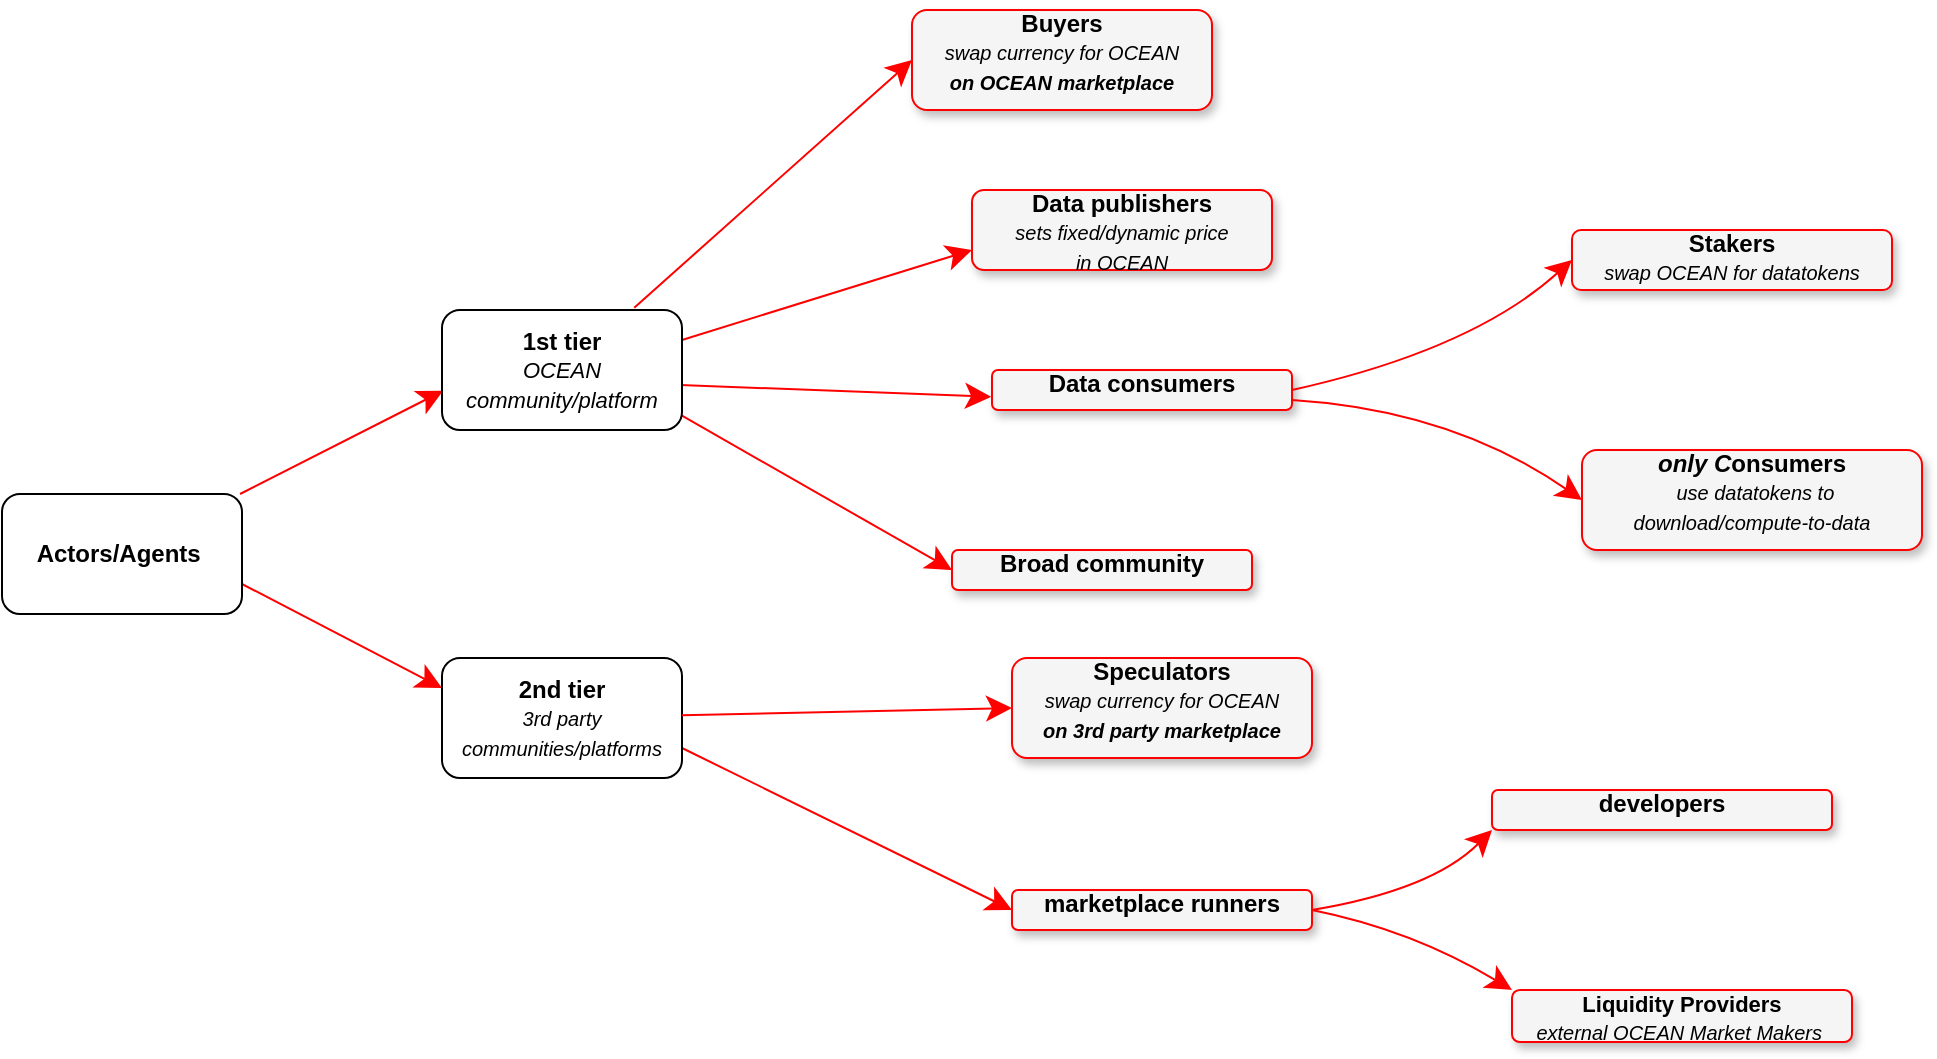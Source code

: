 <mxfile version="20.2.3" type="device"><diagram name="Page-1" id="9c096ad6-e400-ecc8-3e38-643d2caac077"><mxGraphModel dx="2062" dy="865" grid="1" gridSize="10" guides="1" tooltips="1" connect="1" arrows="1" fold="1" page="1" pageScale="1.5" pageWidth="1169" pageHeight="826" background="none" math="0" shadow="0"><root><mxCell id="0" style=";html=1;"/><mxCell id="1" style=";html=1;" parent="0"/><mxCell id="3cfceab9cabfe5b9-22" style="edgeStyle=none;curved=1;html=1;startSize=10;endArrow=classic;endFill=1;endSize=10;strokeColor=#FF0000;strokeWidth=1;fontSize=12;entryX=0.005;entryY=0.673;entryDx=0;entryDy=0;entryPerimeter=0;" parent="1" source="P1b6gLKfulOItII-BDZb-1" target="P1b6gLKfulOItII-BDZb-2" edge="1"><mxGeometry relative="1" as="geometry"><mxPoint x="317" y="436.752" as="sourcePoint"/><mxPoint x="410.294" y="390" as="targetPoint"/></mxGeometry></mxCell><mxCell id="3cfceab9cabfe5b9-26" style="edgeStyle=none;curved=1;html=1;startSize=10;endArrow=classic;endFill=1;endSize=10;strokeColor=#FF0000;strokeWidth=1;fontSize=12;exitX=1;exitY=0.75;exitDx=0;exitDy=0;entryX=0;entryY=0.25;entryDx=0;entryDy=0;" parent="1" source="P1b6gLKfulOItII-BDZb-1" target="P1b6gLKfulOItII-BDZb-3" edge="1"><mxGeometry relative="1" as="geometry"><mxPoint x="315.359" y="492" as="sourcePoint"/><mxPoint x="409.247" y="520.0" as="targetPoint"/></mxGeometry></mxCell><mxCell id="3cfceab9cabfe5b9-6" value="&lt;b&gt;Data consumers&lt;/b&gt;" style="text;html=1;strokeColor=#FF0000;fillColor=#f5f5f5;overflow=fill;rounded=1;shadow=1;fontSize=12;align=center;" parent="1" vertex="1"><mxGeometry x="690" y="370" width="150" height="20" as="geometry"/></mxCell><mxCell id="3cfceab9cabfe5b9-30" style="edgeStyle=none;curved=1;html=1;startSize=10;endArrow=classic;endFill=1;endSize=10;strokeColor=#FF0000;strokeWidth=1;fontSize=12;exitX=0.958;exitY=0.833;exitDx=0;exitDy=0;exitPerimeter=0;entryX=0;entryY=0.5;entryDx=0;entryDy=0;" parent="1" source="P1b6gLKfulOItII-BDZb-2" target="P1b6gLKfulOItII-BDZb-12" edge="1"><mxGeometry relative="1" as="geometry"><mxPoint x="727" y="404.481" as="targetPoint"/></mxGeometry></mxCell><mxCell id="3cfceab9cabfe5b9-8" value="&lt;b&gt;Data publishers&lt;/b&gt;&lt;br&gt;&lt;i style=&quot;font-size: 10px;&quot;&gt;sets fixed/dynamic price &lt;br&gt;in OCEAN&lt;/i&gt;" style="text;html=1;strokeColor=#FF0000;fillColor=#f5f5f5;overflow=fill;rounded=1;shadow=1;fontSize=12;align=center;" parent="1" vertex="1"><mxGeometry x="680" y="280" width="150" height="40" as="geometry"/></mxCell><mxCell id="3cfceab9cabfe5b9-23" style="edgeStyle=none;curved=1;html=1;startSize=10;endArrow=classic;endFill=1;endSize=10;strokeColor=#FF0000;strokeWidth=1;fontSize=12;entryX=-0.003;entryY=0.67;entryDx=0;entryDy=0;entryPerimeter=0;exitX=0.991;exitY=0.625;exitDx=0;exitDy=0;exitPerimeter=0;" parent="1" source="P1b6gLKfulOItII-BDZb-2" target="3cfceab9cabfe5b9-6" edge="1"><mxGeometry relative="1" as="geometry"><mxPoint x="550" y="344.418" as="sourcePoint"/><Array as="points"/></mxGeometry></mxCell><mxCell id="3cfceab9cabfe5b9-27" style="edgeStyle=none;curved=1;html=1;startSize=10;endArrow=classic;endFill=1;endSize=10;strokeColor=#FF0000;strokeWidth=1;fontSize=12;exitX=0.801;exitY=-0.019;exitDx=0;exitDy=0;exitPerimeter=0;entryX=0;entryY=0.5;entryDx=0;entryDy=0;" parent="1" source="P1b6gLKfulOItII-BDZb-2" target="P1b6gLKfulOItII-BDZb-5" edge="1"><mxGeometry relative="1" as="geometry"><mxPoint x="550" y="345" as="sourcePoint"/><mxPoint x="727" y="308.3" as="targetPoint"/></mxGeometry></mxCell><mxCell id="3cfceab9cabfe5b9-29" style="edgeStyle=none;curved=1;html=1;startSize=10;endArrow=classic;endFill=1;endSize=10;strokeColor=#FF0000;strokeWidth=1;fontSize=12;entryX=0;entryY=0.75;entryDx=0;entryDy=0;exitX=1;exitY=0.25;exitDx=0;exitDy=0;" parent="1" source="P1b6gLKfulOItII-BDZb-2" target="3cfceab9cabfe5b9-8" edge="1"><mxGeometry relative="1" as="geometry"><mxPoint x="540" y="380" as="sourcePoint"/></mxGeometry></mxCell><mxCell id="3cfceab9cabfe5b9-43" style="edgeStyle=none;curved=1;html=1;startSize=10;endArrow=classic;endFill=1;endSize=10;strokeColor=#FF0000;strokeWidth=1;fontSize=12;exitX=1;exitY=0.75;exitDx=0;exitDy=0;entryX=0;entryY=0.5;entryDx=0;entryDy=0;" parent="1" target="3cfceab9cabfe5b9-13" edge="1" source="P1b6gLKfulOItII-BDZb-3"><mxGeometry relative="1" as="geometry"><mxPoint x="550" y="558.242" as="sourcePoint"/></mxGeometry></mxCell><mxCell id="3cfceab9cabfe5b9-13" value="&lt;b&gt;marketplace runners&lt;/b&gt;" style="text;html=1;strokeColor=#FF0000;fillColor=#f5f5f5;overflow=fill;rounded=1;shadow=1;fontSize=12;align=center;" parent="1" vertex="1"><mxGeometry x="700" y="630" width="150" height="20" as="geometry"/></mxCell><mxCell id="P1b6gLKfulOItII-BDZb-1" value="&lt;b&gt;Actors/Agents&amp;nbsp;&lt;/b&gt;" style="rounded=1;whiteSpace=wrap;html=1;" parent="1" vertex="1"><mxGeometry x="195" y="432" width="120" height="60" as="geometry"/></mxCell><mxCell id="P1b6gLKfulOItII-BDZb-2" value="&lt;font style=&quot;font-weight: bold; font-size: 12px;&quot;&gt;1st tier&lt;/font&gt;&lt;br&gt;&lt;span style=&quot;font-size: 11px;&quot;&gt;&lt;i style=&quot;&quot;&gt;OCEAN community/platform&lt;/i&gt;&lt;/span&gt;" style="rounded=1;whiteSpace=wrap;html=1;" parent="1" vertex="1"><mxGeometry x="415" y="340" width="120" height="60" as="geometry"/></mxCell><mxCell id="P1b6gLKfulOItII-BDZb-3" value="&lt;b&gt;2nd tier&lt;/b&gt;&lt;br&gt;&lt;i style=&quot;&quot;&gt;&lt;font style=&quot;font-size: 10px;&quot;&gt;3rd party communities/platforms&lt;/font&gt;&lt;/i&gt;" style="rounded=1;whiteSpace=wrap;html=1;" parent="1" vertex="1"><mxGeometry x="415" y="514" width="120" height="60" as="geometry"/></mxCell><mxCell id="P1b6gLKfulOItII-BDZb-5" value="&lt;blockquote style=&quot;margin: 0 0 0 40px; border: none; padding: 0px;&quot;&gt;&lt;/blockquote&gt;&lt;b&gt;Buyers&lt;/b&gt;&lt;br&gt;&lt;i style=&quot;font-size: 10px;&quot;&gt;swap currency for OCEAN&lt;br&gt;&lt;b&gt;on OCEAN marketplace&lt;/b&gt;&lt;br&gt;&lt;/i&gt;" style="text;html=1;strokeColor=#FF0000;fillColor=#f5f5f5;overflow=fill;rounded=1;shadow=1;fontSize=12;align=center;" parent="1" vertex="1"><mxGeometry x="650" y="190" width="150" height="50" as="geometry"/></mxCell><mxCell id="P1b6gLKfulOItII-BDZb-11" style="edgeStyle=orthogonalEdgeStyle;rounded=1;orthogonalLoop=1;jettySize=auto;html=1;exitX=0.5;exitY=1;exitDx=0;exitDy=0;" parent="1" source="3cfceab9cabfe5b9-6" target="3cfceab9cabfe5b9-6" edge="1"><mxGeometry relative="1" as="geometry"/></mxCell><mxCell id="P1b6gLKfulOItII-BDZb-12" value="&lt;blockquote style=&quot;margin: 0 0 0 40px; border: none; padding: 0px;&quot;&gt;&lt;/blockquote&gt;&lt;b&gt;Broad community&lt;/b&gt;" style="text;html=1;strokeColor=#FF0000;fillColor=#f5f5f5;overflow=fill;rounded=1;shadow=1;fontSize=12;align=center;" parent="1" vertex="1"><mxGeometry x="670" y="460" width="150" height="20" as="geometry"/></mxCell><mxCell id="P1b6gLKfulOItII-BDZb-14" value="&lt;b&gt;Stakers&lt;br&gt;&lt;/b&gt;&lt;i&gt;&lt;font style=&quot;font-size: 10px;&quot;&gt;swap OCEAN for datatokens&lt;/font&gt;&lt;/i&gt;" style="text;html=1;strokeColor=#FF0000;fillColor=#f5f5f5;overflow=fill;rounded=1;shadow=1;fontSize=12;align=center;verticalAlign=middle;" parent="1" vertex="1"><mxGeometry x="980" y="300" width="160" height="30" as="geometry"/></mxCell><mxCell id="P1b6gLKfulOItII-BDZb-17" value="&lt;b&gt;&lt;i&gt;only C&lt;/i&gt;onsumers&lt;/b&gt;&lt;br&gt;&amp;nbsp;&lt;font style=&quot;font-size: 10px;&quot;&gt;&lt;i&gt;use datatokens to&lt;/i&gt;&lt;br&gt;&lt;i&gt;download/compute-to-data&lt;/i&gt;&lt;/font&gt;" style="text;html=1;strokeColor=#FF0000;fillColor=#f5f5f5;overflow=fill;rounded=1;shadow=1;fontSize=12;align=center;" parent="1" vertex="1"><mxGeometry x="985" y="410" width="170" height="50" as="geometry"/></mxCell><mxCell id="CGGhIp-4mPEARs5nGDx0-2" style="edgeStyle=none;curved=1;html=1;startSize=10;endArrow=classic;endFill=1;endSize=10;strokeColor=#FF0000;strokeWidth=1;fontSize=12;entryX=0;entryY=0.5;entryDx=0;entryDy=0;exitX=1;exitY=0.5;exitDx=0;exitDy=0;" edge="1" parent="1" source="3cfceab9cabfe5b9-6" target="P1b6gLKfulOItII-BDZb-14"><mxGeometry relative="1" as="geometry"><mxPoint x="790.0" y="260.002" as="sourcePoint"/><Array as="points"><mxPoint x="930" y="360"/></Array><mxPoint x="954.55" y="203.87" as="targetPoint"/></mxGeometry></mxCell><mxCell id="CGGhIp-4mPEARs5nGDx0-3" style="edgeStyle=none;curved=1;html=1;startSize=10;endArrow=classic;endFill=1;endSize=10;strokeColor=#FF0000;strokeWidth=1;fontSize=12;entryX=0;entryY=0.5;entryDx=0;entryDy=0;exitX=1;exitY=0.75;exitDx=0;exitDy=0;" edge="1" parent="1" source="3cfceab9cabfe5b9-6" target="P1b6gLKfulOItII-BDZb-17"><mxGeometry relative="1" as="geometry"><mxPoint x="759.72" y="360.002" as="sourcePoint"/><Array as="points"><mxPoint x="920" y="390"/></Array><mxPoint x="924.27" y="303.87" as="targetPoint"/></mxGeometry></mxCell><mxCell id="CGGhIp-4mPEARs5nGDx0-4" value="&lt;blockquote style=&quot;margin: 0 0 0 40px; border: none; padding: 0px;&quot;&gt;&lt;/blockquote&gt;&lt;b&gt;Speculators&lt;/b&gt;&lt;br&gt;&lt;i&gt;&lt;font style=&quot;font-size: 10px;&quot;&gt;swap currency for OCEAN&lt;/font&gt;&lt;br&gt;&lt;b&gt;&lt;font style=&quot;font-size: 10px;&quot;&gt;on 3rd party marketplace&lt;/font&gt;&lt;/b&gt;&lt;br&gt;&lt;/i&gt;" style="text;html=1;strokeColor=#FF0000;fillColor=#f5f5f5;overflow=fill;rounded=1;shadow=1;fontSize=12;align=center;" vertex="1" parent="1"><mxGeometry x="700" y="514" width="150" height="50" as="geometry"/></mxCell><mxCell id="CGGhIp-4mPEARs5nGDx0-6" style="edgeStyle=none;curved=1;html=1;startSize=10;endArrow=classic;endFill=1;endSize=10;strokeColor=#FF0000;strokeWidth=1;fontSize=12;entryX=0;entryY=0.5;entryDx=0;entryDy=0;" edge="1" parent="1" source="P1b6gLKfulOItII-BDZb-3" target="CGGhIp-4mPEARs5nGDx0-4"><mxGeometry relative="1" as="geometry"><mxPoint x="705.04" y="540.02" as="targetPoint"/><mxPoint x="550" y="540" as="sourcePoint"/></mxGeometry></mxCell><mxCell id="CGGhIp-4mPEARs5nGDx0-9" value="&lt;b&gt;developers&lt;/b&gt;" style="text;html=1;strokeColor=#FF0000;fillColor=#f5f5f5;overflow=fill;rounded=1;shadow=1;fontSize=12;align=center;" vertex="1" parent="1"><mxGeometry x="940" y="580" width="170" height="20" as="geometry"/></mxCell><mxCell id="CGGhIp-4mPEARs5nGDx0-11" value="&lt;b style=&quot;font-size: 11px;&quot;&gt;Liquidity Providers&lt;br&gt;&lt;/b&gt;&lt;font size=&quot;1&quot;&gt;&lt;i&gt;external OCEAN Market Makers&amp;nbsp;&lt;/i&gt;&lt;/font&gt;&lt;br&gt;&amp;nbsp;" style="text;html=1;strokeColor=#FF0000;fillColor=#f5f5f5;overflow=fill;rounded=1;shadow=1;fontSize=12;align=center;" vertex="1" parent="1"><mxGeometry x="950" y="680" width="170" height="26" as="geometry"/></mxCell><mxCell id="CGGhIp-4mPEARs5nGDx0-12" style="edgeStyle=none;curved=1;html=1;startSize=10;endArrow=classic;endFill=1;endSize=10;strokeColor=#FF0000;strokeWidth=1;fontSize=12;exitX=1;exitY=0.5;exitDx=0;exitDy=0;entryX=0;entryY=0;entryDx=0;entryDy=0;" edge="1" parent="1" source="3cfceab9cabfe5b9-13" target="CGGhIp-4mPEARs5nGDx0-11"><mxGeometry relative="1" as="geometry"><mxPoint x="850" y="569.0" as="sourcePoint"/><Array as="points"><mxPoint x="900" y="650"/></Array><mxPoint x="920" y="600" as="targetPoint"/></mxGeometry></mxCell><mxCell id="CGGhIp-4mPEARs5nGDx0-13" style="edgeStyle=none;curved=1;html=1;startSize=10;endArrow=classic;endFill=1;endSize=10;strokeColor=#FF0000;strokeWidth=1;fontSize=12;exitX=1;exitY=0.5;exitDx=0;exitDy=0;entryX=0;entryY=1;entryDx=0;entryDy=0;" edge="1" parent="1" source="3cfceab9cabfe5b9-13" target="CGGhIp-4mPEARs5nGDx0-9"><mxGeometry relative="1" as="geometry"><mxPoint x="850" y="568" as="sourcePoint"/><Array as="points"><mxPoint x="910" y="630"/></Array><mxPoint x="920" y="540" as="targetPoint"/></mxGeometry></mxCell></root></mxGraphModel></diagram></mxfile>
